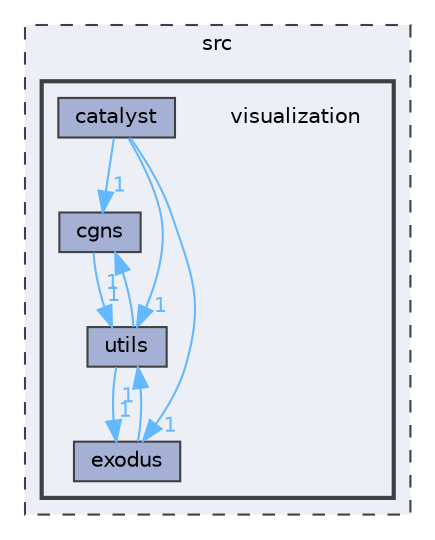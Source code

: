 digraph "src/visualization"
{
 // INTERACTIVE_SVG=YES
 // LATEX_PDF_SIZE
  bgcolor="transparent";
  edge [fontname=Helvetica,fontsize=10,labelfontname=Helvetica,labelfontsize=10];
  node [fontname=Helvetica,fontsize=10,shape=box,height=0.2,width=0.4];
  compound=true
  subgraph clusterdir_68267d1309a1af8e8297ef4c3efbcdba {
    graph [ bgcolor="#edeff6", pencolor="grey25", label="src", fontname=Helvetica,fontsize=10 style="filled,dashed", URL="dir_68267d1309a1af8e8297ef4c3efbcdba.html",tooltip=""]
  subgraph clusterdir_b00de47ad7e2e13a637d9aa605dec95e {
    graph [ bgcolor="#edeff6", pencolor="grey25", label="", fontname=Helvetica,fontsize=10 style="filled,bold", URL="dir_b00de47ad7e2e13a637d9aa605dec95e.html",tooltip=""]
    dir_b00de47ad7e2e13a637d9aa605dec95e [shape=plaintext, label="visualization"];
  dir_c3c45e1f3135eb5f9667e971577f0620 [label="catalyst", fillcolor="#a4b1d4", color="grey25", style="filled", URL="dir_c3c45e1f3135eb5f9667e971577f0620.html",tooltip=""];
  dir_44ddcfcd8d126daea8faa82ee802e03a [label="cgns", fillcolor="#a4b1d4", color="grey25", style="filled", URL="dir_44ddcfcd8d126daea8faa82ee802e03a.html",tooltip=""];
  dir_932149a0d3ac8bc564a6c12d318f16cf [label="exodus", fillcolor="#a4b1d4", color="grey25", style="filled", URL="dir_932149a0d3ac8bc564a6c12d318f16cf.html",tooltip=""];
  dir_41eed5bedcca2fdbdedfa33a60910a27 [label="utils", fillcolor="#a4b1d4", color="grey25", style="filled", URL="dir_41eed5bedcca2fdbdedfa33a60910a27.html",tooltip=""];
  }
  }
  dir_c3c45e1f3135eb5f9667e971577f0620->dir_44ddcfcd8d126daea8faa82ee802e03a [headlabel="1", labeldistance=1.5 headhref="dir_000002_000005.html" color="steelblue1" fontcolor="steelblue1"];
  dir_c3c45e1f3135eb5f9667e971577f0620->dir_932149a0d3ac8bc564a6c12d318f16cf [headlabel="1", labeldistance=1.5 headhref="dir_000002_000009.html" color="steelblue1" fontcolor="steelblue1"];
  dir_c3c45e1f3135eb5f9667e971577f0620->dir_41eed5bedcca2fdbdedfa33a60910a27 [headlabel="1", labeldistance=1.5 headhref="dir_000002_000031.html" color="steelblue1" fontcolor="steelblue1"];
  dir_44ddcfcd8d126daea8faa82ee802e03a->dir_41eed5bedcca2fdbdedfa33a60910a27 [headlabel="1", labeldistance=1.5 headhref="dir_000005_000031.html" color="steelblue1" fontcolor="steelblue1"];
  dir_932149a0d3ac8bc564a6c12d318f16cf->dir_41eed5bedcca2fdbdedfa33a60910a27 [headlabel="1", labeldistance=1.5 headhref="dir_000009_000031.html" color="steelblue1" fontcolor="steelblue1"];
  dir_41eed5bedcca2fdbdedfa33a60910a27->dir_44ddcfcd8d126daea8faa82ee802e03a [headlabel="1", labeldistance=1.5 headhref="dir_000031_000005.html" color="steelblue1" fontcolor="steelblue1"];
  dir_41eed5bedcca2fdbdedfa33a60910a27->dir_932149a0d3ac8bc564a6c12d318f16cf [headlabel="1", labeldistance=1.5 headhref="dir_000031_000009.html" color="steelblue1" fontcolor="steelblue1"];
}
